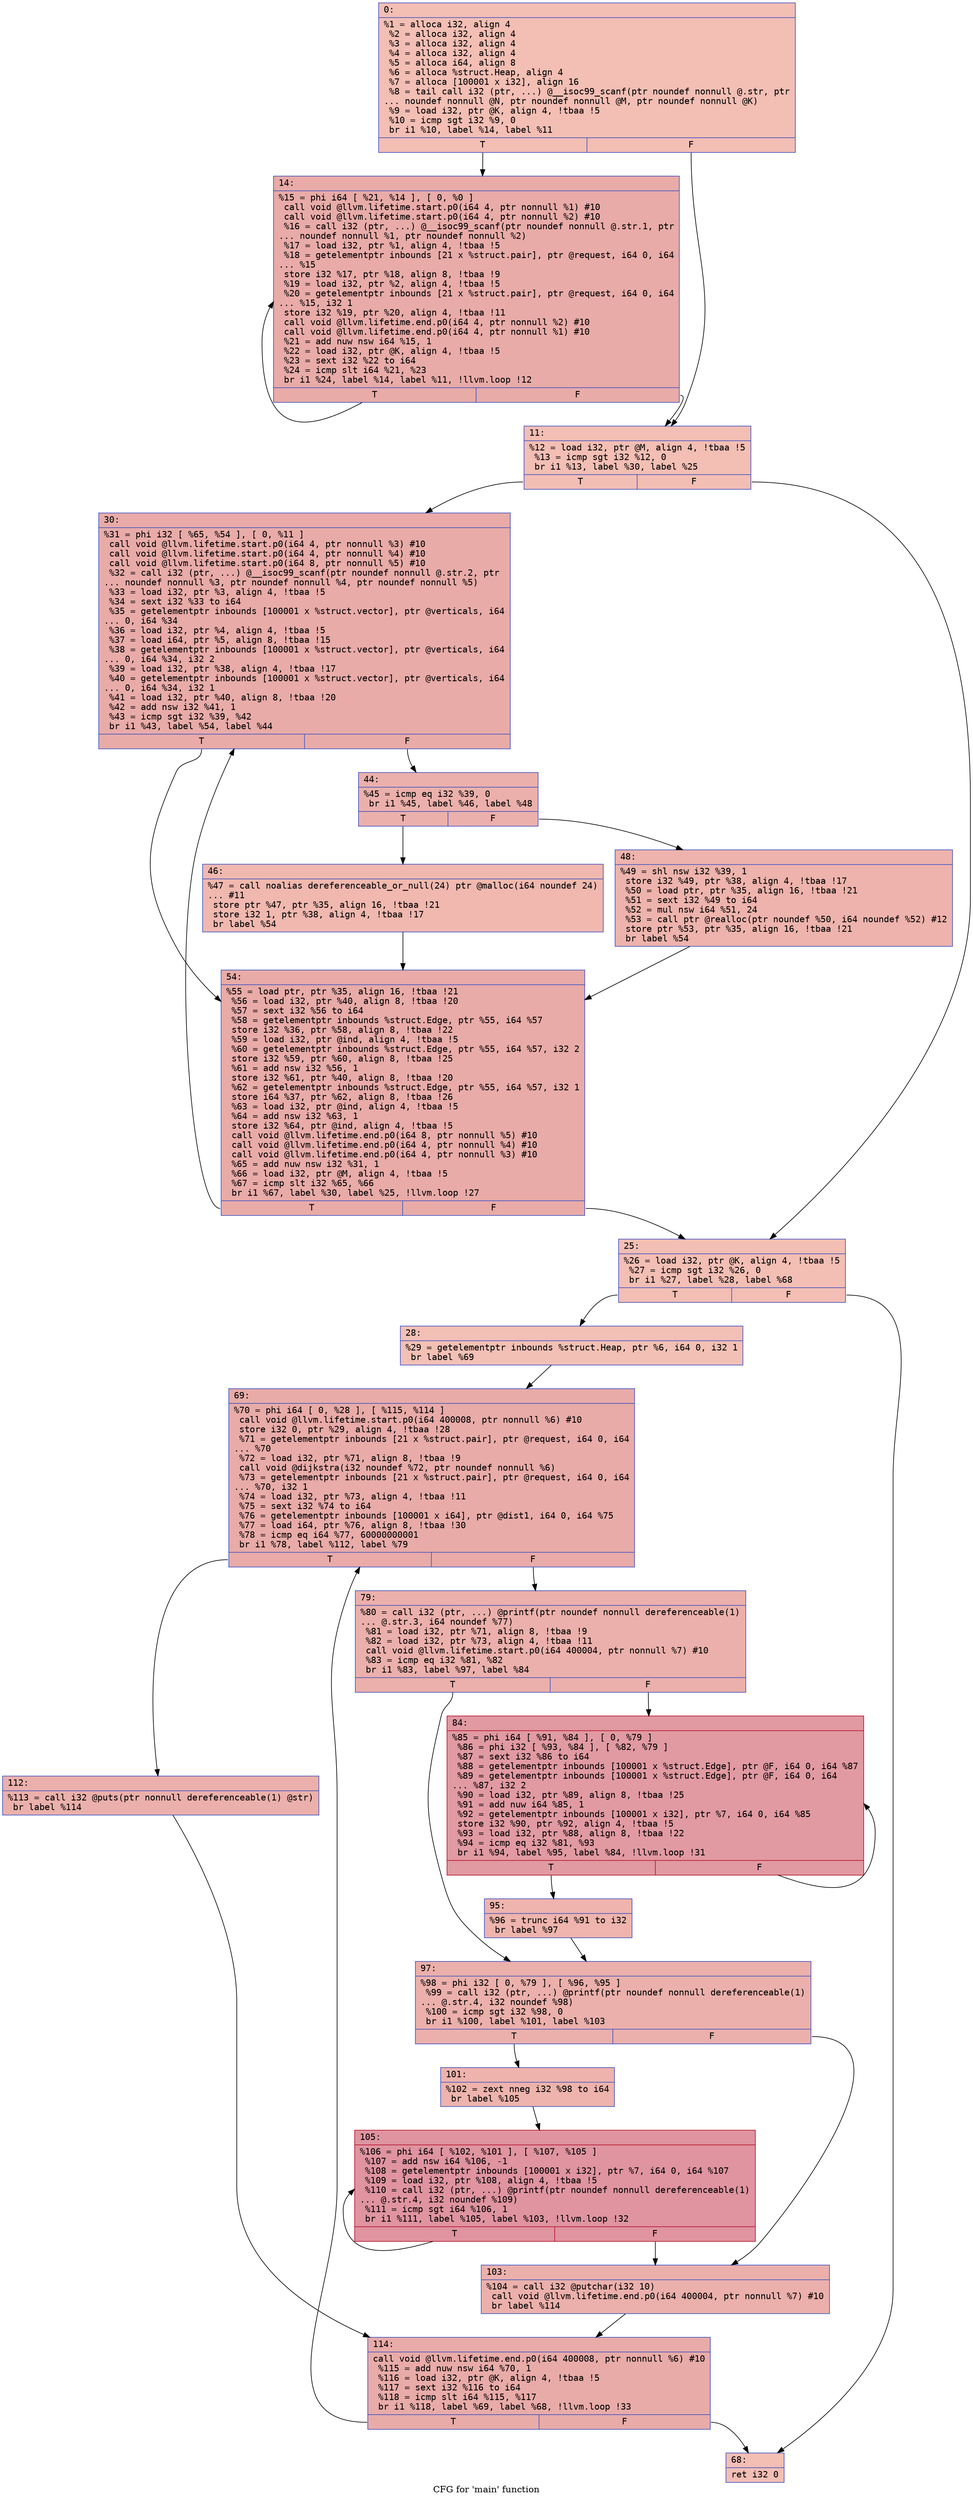 digraph "CFG for 'main' function" {
	label="CFG for 'main' function";

	Node0x5dad61ab4d40 [shape=record,color="#3d50c3ff", style=filled, fillcolor="#e36c5570" fontname="Courier",label="{0:\l|  %1 = alloca i32, align 4\l  %2 = alloca i32, align 4\l  %3 = alloca i32, align 4\l  %4 = alloca i32, align 4\l  %5 = alloca i64, align 8\l  %6 = alloca %struct.Heap, align 4\l  %7 = alloca [100001 x i32], align 16\l  %8 = tail call i32 (ptr, ...) @__isoc99_scanf(ptr noundef nonnull @.str, ptr\l... noundef nonnull @N, ptr noundef nonnull @M, ptr noundef nonnull @K)\l  %9 = load i32, ptr @K, align 4, !tbaa !5\l  %10 = icmp sgt i32 %9, 0\l  br i1 %10, label %14, label %11\l|{<s0>T|<s1>F}}"];
	Node0x5dad61ab4d40:s0 -> Node0x5dad61ab5460[tooltip="0 -> 14\nProbability 62.50%" ];
	Node0x5dad61ab4d40:s1 -> Node0x5dad61ab54c0[tooltip="0 -> 11\nProbability 37.50%" ];
	Node0x5dad61ab54c0 [shape=record,color="#3d50c3ff", style=filled, fillcolor="#e36c5570" fontname="Courier",label="{11:\l|  %12 = load i32, ptr @M, align 4, !tbaa !5\l  %13 = icmp sgt i32 %12, 0\l  br i1 %13, label %30, label %25\l|{<s0>T|<s1>F}}"];
	Node0x5dad61ab54c0:s0 -> Node0x5dad61ab56e0[tooltip="11 -> 30\nProbability 62.50%" ];
	Node0x5dad61ab54c0:s1 -> Node0x5dad61ab5740[tooltip="11 -> 25\nProbability 37.50%" ];
	Node0x5dad61ab5460 [shape=record,color="#3d50c3ff", style=filled, fillcolor="#cc403a70" fontname="Courier",label="{14:\l|  %15 = phi i64 [ %21, %14 ], [ 0, %0 ]\l  call void @llvm.lifetime.start.p0(i64 4, ptr nonnull %1) #10\l  call void @llvm.lifetime.start.p0(i64 4, ptr nonnull %2) #10\l  %16 = call i32 (ptr, ...) @__isoc99_scanf(ptr noundef nonnull @.str.1, ptr\l... noundef nonnull %1, ptr noundef nonnull %2)\l  %17 = load i32, ptr %1, align 4, !tbaa !5\l  %18 = getelementptr inbounds [21 x %struct.pair], ptr @request, i64 0, i64\l... %15\l  store i32 %17, ptr %18, align 8, !tbaa !9\l  %19 = load i32, ptr %2, align 4, !tbaa !5\l  %20 = getelementptr inbounds [21 x %struct.pair], ptr @request, i64 0, i64\l... %15, i32 1\l  store i32 %19, ptr %20, align 4, !tbaa !11\l  call void @llvm.lifetime.end.p0(i64 4, ptr nonnull %2) #10\l  call void @llvm.lifetime.end.p0(i64 4, ptr nonnull %1) #10\l  %21 = add nuw nsw i64 %15, 1\l  %22 = load i32, ptr @K, align 4, !tbaa !5\l  %23 = sext i32 %22 to i64\l  %24 = icmp slt i64 %21, %23\l  br i1 %24, label %14, label %11, !llvm.loop !12\l|{<s0>T|<s1>F}}"];
	Node0x5dad61ab5460:s0 -> Node0x5dad61ab5460[tooltip="14 -> 14\nProbability 96.88%" ];
	Node0x5dad61ab5460:s1 -> Node0x5dad61ab54c0[tooltip="14 -> 11\nProbability 3.12%" ];
	Node0x5dad61ab5740 [shape=record,color="#3d50c3ff", style=filled, fillcolor="#e36c5570" fontname="Courier",label="{25:\l|  %26 = load i32, ptr @K, align 4, !tbaa !5\l  %27 = icmp sgt i32 %26, 0\l  br i1 %27, label %28, label %68\l|{<s0>T|<s1>F}}"];
	Node0x5dad61ab5740:s0 -> Node0x5dad61ab95b0[tooltip="25 -> 28\nProbability 62.50%" ];
	Node0x5dad61ab5740:s1 -> Node0x5dad61ab9610[tooltip="25 -> 68\nProbability 37.50%" ];
	Node0x5dad61ab95b0 [shape=record,color="#3d50c3ff", style=filled, fillcolor="#e5705870" fontname="Courier",label="{28:\l|  %29 = getelementptr inbounds %struct.Heap, ptr %6, i64 0, i32 1\l  br label %69\l}"];
	Node0x5dad61ab95b0 -> Node0x5dad61ab9820[tooltip="28 -> 69\nProbability 100.00%" ];
	Node0x5dad61ab56e0 [shape=record,color="#3d50c3ff", style=filled, fillcolor="#cc403a70" fontname="Courier",label="{30:\l|  %31 = phi i32 [ %65, %54 ], [ 0, %11 ]\l  call void @llvm.lifetime.start.p0(i64 4, ptr nonnull %3) #10\l  call void @llvm.lifetime.start.p0(i64 4, ptr nonnull %4) #10\l  call void @llvm.lifetime.start.p0(i64 8, ptr nonnull %5) #10\l  %32 = call i32 (ptr, ...) @__isoc99_scanf(ptr noundef nonnull @.str.2, ptr\l... noundef nonnull %3, ptr noundef nonnull %4, ptr noundef nonnull %5)\l  %33 = load i32, ptr %3, align 4, !tbaa !5\l  %34 = sext i32 %33 to i64\l  %35 = getelementptr inbounds [100001 x %struct.vector], ptr @verticals, i64\l... 0, i64 %34\l  %36 = load i32, ptr %4, align 4, !tbaa !5\l  %37 = load i64, ptr %5, align 8, !tbaa !15\l  %38 = getelementptr inbounds [100001 x %struct.vector], ptr @verticals, i64\l... 0, i64 %34, i32 2\l  %39 = load i32, ptr %38, align 4, !tbaa !17\l  %40 = getelementptr inbounds [100001 x %struct.vector], ptr @verticals, i64\l... 0, i64 %34, i32 1\l  %41 = load i32, ptr %40, align 8, !tbaa !20\l  %42 = add nsw i32 %41, 1\l  %43 = icmp sgt i32 %39, %42\l  br i1 %43, label %54, label %44\l|{<s0>T|<s1>F}}"];
	Node0x5dad61ab56e0:s0 -> Node0x5dad61ab98f0[tooltip="30 -> 54\nProbability 50.00%" ];
	Node0x5dad61ab56e0:s1 -> Node0x5dad61aba730[tooltip="30 -> 44\nProbability 50.00%" ];
	Node0x5dad61aba730 [shape=record,color="#3d50c3ff", style=filled, fillcolor="#d24b4070" fontname="Courier",label="{44:\l|  %45 = icmp eq i32 %39, 0\l  br i1 %45, label %46, label %48\l|{<s0>T|<s1>F}}"];
	Node0x5dad61aba730:s0 -> Node0x5dad61aba910[tooltip="44 -> 46\nProbability 37.50%" ];
	Node0x5dad61aba730:s1 -> Node0x5dad61aba970[tooltip="44 -> 48\nProbability 62.50%" ];
	Node0x5dad61aba910 [shape=record,color="#3d50c3ff", style=filled, fillcolor="#dc5d4a70" fontname="Courier",label="{46:\l|  %47 = call noalias dereferenceable_or_null(24) ptr @malloc(i64 noundef 24)\l... #11\l  store ptr %47, ptr %35, align 16, !tbaa !21\l  store i32 1, ptr %38, align 4, !tbaa !17\l  br label %54\l}"];
	Node0x5dad61aba910 -> Node0x5dad61ab98f0[tooltip="46 -> 54\nProbability 100.00%" ];
	Node0x5dad61aba970 [shape=record,color="#3d50c3ff", style=filled, fillcolor="#d6524470" fontname="Courier",label="{48:\l|  %49 = shl nsw i32 %39, 1\l  store i32 %49, ptr %38, align 4, !tbaa !17\l  %50 = load ptr, ptr %35, align 16, !tbaa !21\l  %51 = sext i32 %49 to i64\l  %52 = mul nsw i64 %51, 24\l  %53 = call ptr @realloc(ptr noundef %50, i64 noundef %52) #12\l  store ptr %53, ptr %35, align 16, !tbaa !21\l  br label %54\l}"];
	Node0x5dad61aba970 -> Node0x5dad61ab98f0[tooltip="48 -> 54\nProbability 100.00%" ];
	Node0x5dad61ab98f0 [shape=record,color="#3d50c3ff", style=filled, fillcolor="#cc403a70" fontname="Courier",label="{54:\l|  %55 = load ptr, ptr %35, align 16, !tbaa !21\l  %56 = load i32, ptr %40, align 8, !tbaa !20\l  %57 = sext i32 %56 to i64\l  %58 = getelementptr inbounds %struct.Edge, ptr %55, i64 %57\l  store i32 %36, ptr %58, align 8, !tbaa !22\l  %59 = load i32, ptr @ind, align 4, !tbaa !5\l  %60 = getelementptr inbounds %struct.Edge, ptr %55, i64 %57, i32 2\l  store i32 %59, ptr %60, align 8, !tbaa !25\l  %61 = add nsw i32 %56, 1\l  store i32 %61, ptr %40, align 8, !tbaa !20\l  %62 = getelementptr inbounds %struct.Edge, ptr %55, i64 %57, i32 1\l  store i64 %37, ptr %62, align 8, !tbaa !26\l  %63 = load i32, ptr @ind, align 4, !tbaa !5\l  %64 = add nsw i32 %63, 1\l  store i32 %64, ptr @ind, align 4, !tbaa !5\l  call void @llvm.lifetime.end.p0(i64 8, ptr nonnull %5) #10\l  call void @llvm.lifetime.end.p0(i64 4, ptr nonnull %4) #10\l  call void @llvm.lifetime.end.p0(i64 4, ptr nonnull %3) #10\l  %65 = add nuw nsw i32 %31, 1\l  %66 = load i32, ptr @M, align 4, !tbaa !5\l  %67 = icmp slt i32 %65, %66\l  br i1 %67, label %30, label %25, !llvm.loop !27\l|{<s0>T|<s1>F}}"];
	Node0x5dad61ab98f0:s0 -> Node0x5dad61ab56e0[tooltip="54 -> 30\nProbability 96.88%" ];
	Node0x5dad61ab98f0:s1 -> Node0x5dad61ab5740[tooltip="54 -> 25\nProbability 3.12%" ];
	Node0x5dad61ab9610 [shape=record,color="#3d50c3ff", style=filled, fillcolor="#e36c5570" fontname="Courier",label="{68:\l|  ret i32 0\l}"];
	Node0x5dad61ab9820 [shape=record,color="#3d50c3ff", style=filled, fillcolor="#cc403a70" fontname="Courier",label="{69:\l|  %70 = phi i64 [ 0, %28 ], [ %115, %114 ]\l  call void @llvm.lifetime.start.p0(i64 400008, ptr nonnull %6) #10\l  store i32 0, ptr %29, align 4, !tbaa !28\l  %71 = getelementptr inbounds [21 x %struct.pair], ptr @request, i64 0, i64\l... %70\l  %72 = load i32, ptr %71, align 8, !tbaa !9\l  call void @dijkstra(i32 noundef %72, ptr noundef nonnull %6)\l  %73 = getelementptr inbounds [21 x %struct.pair], ptr @request, i64 0, i64\l... %70, i32 1\l  %74 = load i32, ptr %73, align 4, !tbaa !11\l  %75 = sext i32 %74 to i64\l  %76 = getelementptr inbounds [100001 x i64], ptr @dist1, i64 0, i64 %75\l  %77 = load i64, ptr %76, align 8, !tbaa !30\l  %78 = icmp eq i64 %77, 60000000001\l  br i1 %78, label %112, label %79\l|{<s0>T|<s1>F}}"];
	Node0x5dad61ab9820:s0 -> Node0x5dad61abdf50[tooltip="69 -> 112\nProbability 50.00%" ];
	Node0x5dad61ab9820:s1 -> Node0x5dad61abdfb0[tooltip="69 -> 79\nProbability 50.00%" ];
	Node0x5dad61abdfb0 [shape=record,color="#3d50c3ff", style=filled, fillcolor="#d24b4070" fontname="Courier",label="{79:\l|  %80 = call i32 (ptr, ...) @printf(ptr noundef nonnull dereferenceable(1)\l... @.str.3, i64 noundef %77)\l  %81 = load i32, ptr %71, align 8, !tbaa !9\l  %82 = load i32, ptr %73, align 4, !tbaa !11\l  call void @llvm.lifetime.start.p0(i64 400004, ptr nonnull %7) #10\l  %83 = icmp eq i32 %81, %82\l  br i1 %83, label %97, label %84\l|{<s0>T|<s1>F}}"];
	Node0x5dad61abdfb0:s0 -> Node0x5dad61abe630[tooltip="79 -> 97\nProbability 50.00%" ];
	Node0x5dad61abdfb0:s1 -> Node0x5dad61abe690[tooltip="79 -> 84\nProbability 50.00%" ];
	Node0x5dad61abe690 [shape=record,color="#b70d28ff", style=filled, fillcolor="#bb1b2c70" fontname="Courier",label="{84:\l|  %85 = phi i64 [ %91, %84 ], [ 0, %79 ]\l  %86 = phi i32 [ %93, %84 ], [ %82, %79 ]\l  %87 = sext i32 %86 to i64\l  %88 = getelementptr inbounds [100001 x %struct.Edge], ptr @F, i64 0, i64 %87\l  %89 = getelementptr inbounds [100001 x %struct.Edge], ptr @F, i64 0, i64\l... %87, i32 2\l  %90 = load i32, ptr %89, align 8, !tbaa !25\l  %91 = add nuw i64 %85, 1\l  %92 = getelementptr inbounds [100001 x i32], ptr %7, i64 0, i64 %85\l  store i32 %90, ptr %92, align 4, !tbaa !5\l  %93 = load i32, ptr %88, align 8, !tbaa !22\l  %94 = icmp eq i32 %81, %93\l  br i1 %94, label %95, label %84, !llvm.loop !31\l|{<s0>T|<s1>F}}"];
	Node0x5dad61abe690:s0 -> Node0x5dad61abef30[tooltip="84 -> 95\nProbability 3.12%" ];
	Node0x5dad61abe690:s1 -> Node0x5dad61abe690[tooltip="84 -> 84\nProbability 96.88%" ];
	Node0x5dad61abef30 [shape=record,color="#3d50c3ff", style=filled, fillcolor="#d8564670" fontname="Courier",label="{95:\l|  %96 = trunc i64 %91 to i32\l  br label %97\l}"];
	Node0x5dad61abef30 -> Node0x5dad61abe630[tooltip="95 -> 97\nProbability 100.00%" ];
	Node0x5dad61abe630 [shape=record,color="#3d50c3ff", style=filled, fillcolor="#d24b4070" fontname="Courier",label="{97:\l|  %98 = phi i32 [ 0, %79 ], [ %96, %95 ]\l  %99 = call i32 (ptr, ...) @printf(ptr noundef nonnull dereferenceable(1)\l... @.str.4, i32 noundef %98)\l  %100 = icmp sgt i32 %98, 0\l  br i1 %100, label %101, label %103\l|{<s0>T|<s1>F}}"];
	Node0x5dad61abe630:s0 -> Node0x5dad61abaef0[tooltip="97 -> 101\nProbability 62.50%" ];
	Node0x5dad61abe630:s1 -> Node0x5dad61abaf50[tooltip="97 -> 103\nProbability 37.50%" ];
	Node0x5dad61abaef0 [shape=record,color="#3d50c3ff", style=filled, fillcolor="#d6524470" fontname="Courier",label="{101:\l|  %102 = zext nneg i32 %98 to i64\l  br label %105\l}"];
	Node0x5dad61abaef0 -> Node0x5dad61abb0d0[tooltip="101 -> 105\nProbability 100.00%" ];
	Node0x5dad61abaf50 [shape=record,color="#3d50c3ff", style=filled, fillcolor="#d24b4070" fontname="Courier",label="{103:\l|  %104 = call i32 @putchar(i32 10)\l  call void @llvm.lifetime.end.p0(i64 400004, ptr nonnull %7) #10\l  br label %114\l}"];
	Node0x5dad61abaf50 -> Node0x5dad61abca20[tooltip="103 -> 114\nProbability 100.00%" ];
	Node0x5dad61abb0d0 [shape=record,color="#b70d28ff", style=filled, fillcolor="#b70d2870" fontname="Courier",label="{105:\l|  %106 = phi i64 [ %102, %101 ], [ %107, %105 ]\l  %107 = add nsw i64 %106, -1\l  %108 = getelementptr inbounds [100001 x i32], ptr %7, i64 0, i64 %107\l  %109 = load i32, ptr %108, align 4, !tbaa !5\l  %110 = call i32 (ptr, ...) @printf(ptr noundef nonnull dereferenceable(1)\l... @.str.4, i32 noundef %109)\l  %111 = icmp sgt i64 %106, 1\l  br i1 %111, label %105, label %103, !llvm.loop !32\l|{<s0>T|<s1>F}}"];
	Node0x5dad61abb0d0:s0 -> Node0x5dad61abb0d0[tooltip="105 -> 105\nProbability 96.88%" ];
	Node0x5dad61abb0d0:s1 -> Node0x5dad61abaf50[tooltip="105 -> 103\nProbability 3.12%" ];
	Node0x5dad61abdf50 [shape=record,color="#3d50c3ff", style=filled, fillcolor="#d24b4070" fontname="Courier",label="{112:\l|  %113 = call i32 @puts(ptr nonnull dereferenceable(1) @str)\l  br label %114\l}"];
	Node0x5dad61abdf50 -> Node0x5dad61abca20[tooltip="112 -> 114\nProbability 100.00%" ];
	Node0x5dad61abca20 [shape=record,color="#3d50c3ff", style=filled, fillcolor="#cc403a70" fontname="Courier",label="{114:\l|  call void @llvm.lifetime.end.p0(i64 400008, ptr nonnull %6) #10\l  %115 = add nuw nsw i64 %70, 1\l  %116 = load i32, ptr @K, align 4, !tbaa !5\l  %117 = sext i32 %116 to i64\l  %118 = icmp slt i64 %115, %117\l  br i1 %118, label %69, label %68, !llvm.loop !33\l|{<s0>T|<s1>F}}"];
	Node0x5dad61abca20:s0 -> Node0x5dad61ab9820[tooltip="114 -> 69\nProbability 96.88%" ];
	Node0x5dad61abca20:s1 -> Node0x5dad61ab9610[tooltip="114 -> 68\nProbability 3.12%" ];
}

